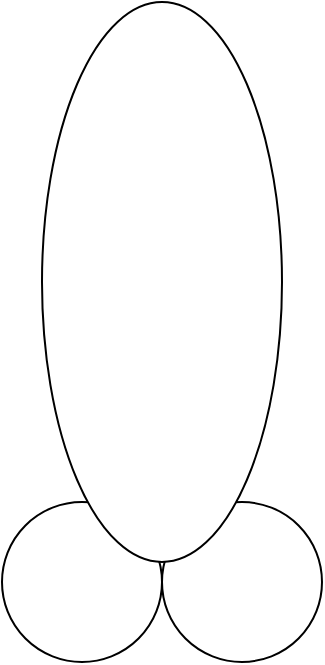<mxfile version="24.2.1" type="github">
  <diagram name="Page-1" id="jR_Obf8Yfb9dI1PRjYhz">
    <mxGraphModel dx="1434" dy="772" grid="1" gridSize="10" guides="1" tooltips="1" connect="1" arrows="1" fold="1" page="1" pageScale="1" pageWidth="850" pageHeight="1100" math="0" shadow="0">
      <root>
        <mxCell id="0" />
        <mxCell id="1" parent="0" />
        <mxCell id="kP_NvsB7_luWxV2150rb-1" value="" style="ellipse;whiteSpace=wrap;html=1;aspect=fixed;" parent="1" vertex="1">
          <mxGeometry x="345" y="470" width="80" height="80" as="geometry" />
        </mxCell>
        <mxCell id="NP2N-ZJbh12csJsgW2L--2" value="" style="ellipse;whiteSpace=wrap;html=1;aspect=fixed;" vertex="1" parent="1">
          <mxGeometry x="425" y="470" width="80" height="80" as="geometry" />
        </mxCell>
        <mxCell id="NP2N-ZJbh12csJsgW2L--3" value="" style="ellipse;whiteSpace=wrap;html=1;" vertex="1" parent="1">
          <mxGeometry x="365" y="220" width="120" height="280" as="geometry" />
        </mxCell>
      </root>
    </mxGraphModel>
  </diagram>
</mxfile>
